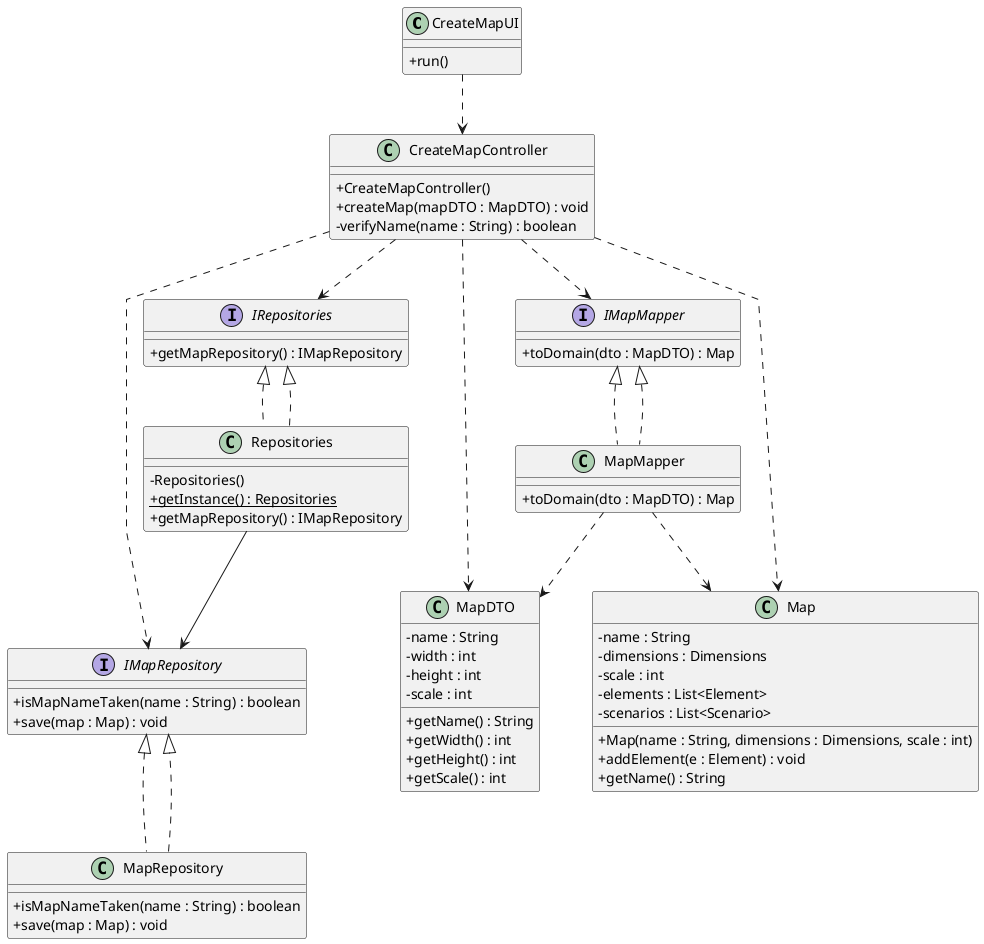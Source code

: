 @startuml
skinparam packageStyle rectangle
skinparam shadowing false
skinparam linetype polyline
skinparam classAttributeIconSize 0

class CreateMapUI {
    + run()
}

class CreateMapController {
    + CreateMapController()
    + createMap(mapDTO : MapDTO) : void
    - verifyName(name : String) : boolean
}

interface IRepositories {
    + getMapRepository() : IMapRepository
}

class Repositories implements IRepositories {
    - Repositories()
    + {static} getInstance() : Repositories
    + getMapRepository() : IMapRepository
}

interface IMapRepository {
    + isMapNameTaken(name : String) : boolean
    + save(map : Map) : void
}

class MapRepository implements IMapRepository {
    + isMapNameTaken(name : String) : boolean
    + save(map : Map) : void
}

interface IMapMapper {
    + toDomain(dto : MapDTO) : Map
}

class MapMapper implements IMapMapper {
    + toDomain(dto : MapDTO) : Map
}

class MapDTO {
    - name : String
    - width : int
    - height : int
    - scale : int
    + getName() : String
    + getWidth() : int
    + getHeight() : int
    + getScale() : int
}

class Map {
    - name : String
    - dimensions : Dimensions
    - scale : int
    - elements : List<Element>
    - scenarios : List<Scenario>
    + Map(name : String, dimensions : Dimensions, scale : int)
    + addElement(e : Element) : void
    + getName() : String
}



CreateMapUI ..> CreateMapController
CreateMapController ..> IRepositories
Repositories ..|> IRepositories
Repositories --> IMapRepository
MapRepository ..|> IMapRepository
CreateMapController ..> IMapRepository
CreateMapController ..> IMapMapper
CreateMapController ..> MapDTO
CreateMapController ..> Map
IMapMapper <|.. MapMapper
MapMapper ..> MapDTO
MapMapper ..> Map

@enduml
